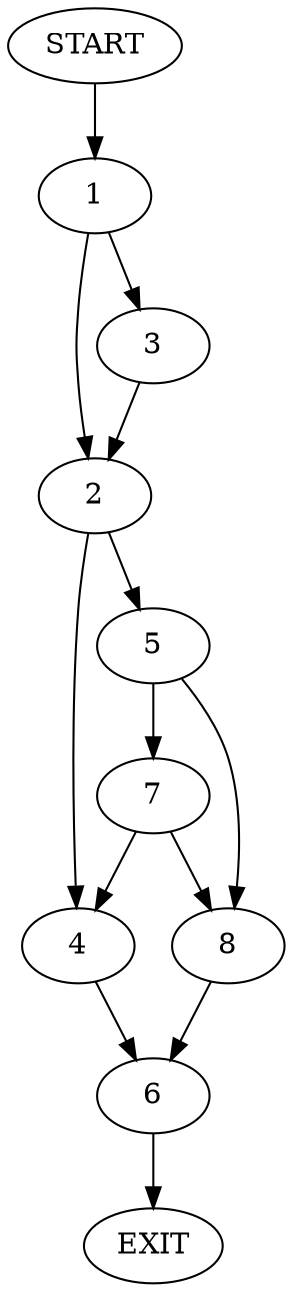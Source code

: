 digraph {
0 [label="START"];
1;
2;
3;
4;
5;
6;
7;
8;
9 [label="EXIT"];
0 -> 1;
1 -> 2;
1 -> 3;
2 -> 4;
2 -> 5;
3 -> 2;
4 -> 6;
5 -> 7;
5 -> 8;
7 -> 4;
7 -> 8;
8 -> 6;
6 -> 9;
}